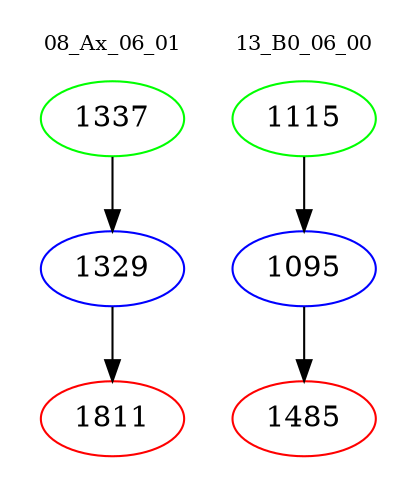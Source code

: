 digraph{
subgraph cluster_0 {
color = white
label = "08_Ax_06_01";
fontsize=10;
T0_1337 [label="1337", color="green"]
T0_1337 -> T0_1329 [color="black"]
T0_1329 [label="1329", color="blue"]
T0_1329 -> T0_1811 [color="black"]
T0_1811 [label="1811", color="red"]
}
subgraph cluster_1 {
color = white
label = "13_B0_06_00";
fontsize=10;
T1_1115 [label="1115", color="green"]
T1_1115 -> T1_1095 [color="black"]
T1_1095 [label="1095", color="blue"]
T1_1095 -> T1_1485 [color="black"]
T1_1485 [label="1485", color="red"]
}
}
